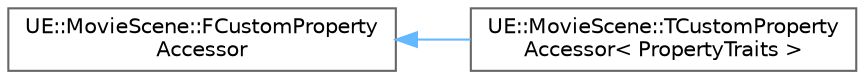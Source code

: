 digraph "Graphical Class Hierarchy"
{
 // INTERACTIVE_SVG=YES
 // LATEX_PDF_SIZE
  bgcolor="transparent";
  edge [fontname=Helvetica,fontsize=10,labelfontname=Helvetica,labelfontsize=10];
  node [fontname=Helvetica,fontsize=10,shape=box,height=0.2,width=0.4];
  rankdir="LR";
  Node0 [id="Node000000",label="UE::MovieScene::FCustomProperty\lAccessor",height=0.2,width=0.4,color="grey40", fillcolor="white", style="filled",URL="$dd/d6c/structUE_1_1MovieScene_1_1FCustomPropertyAccessor.html",tooltip=" "];
  Node0 -> Node1 [id="edge9534_Node000000_Node000001",dir="back",color="steelblue1",style="solid",tooltip=" "];
  Node1 [id="Node000001",label="UE::MovieScene::TCustomProperty\lAccessor\< PropertyTraits \>",height=0.2,width=0.4,color="grey40", fillcolor="white", style="filled",URL="$d9/d0b/structUE_1_1MovieScene_1_1TCustomPropertyAccessor.html",tooltip="Complete information required for applying a custom getter/setter to an object."];
}
